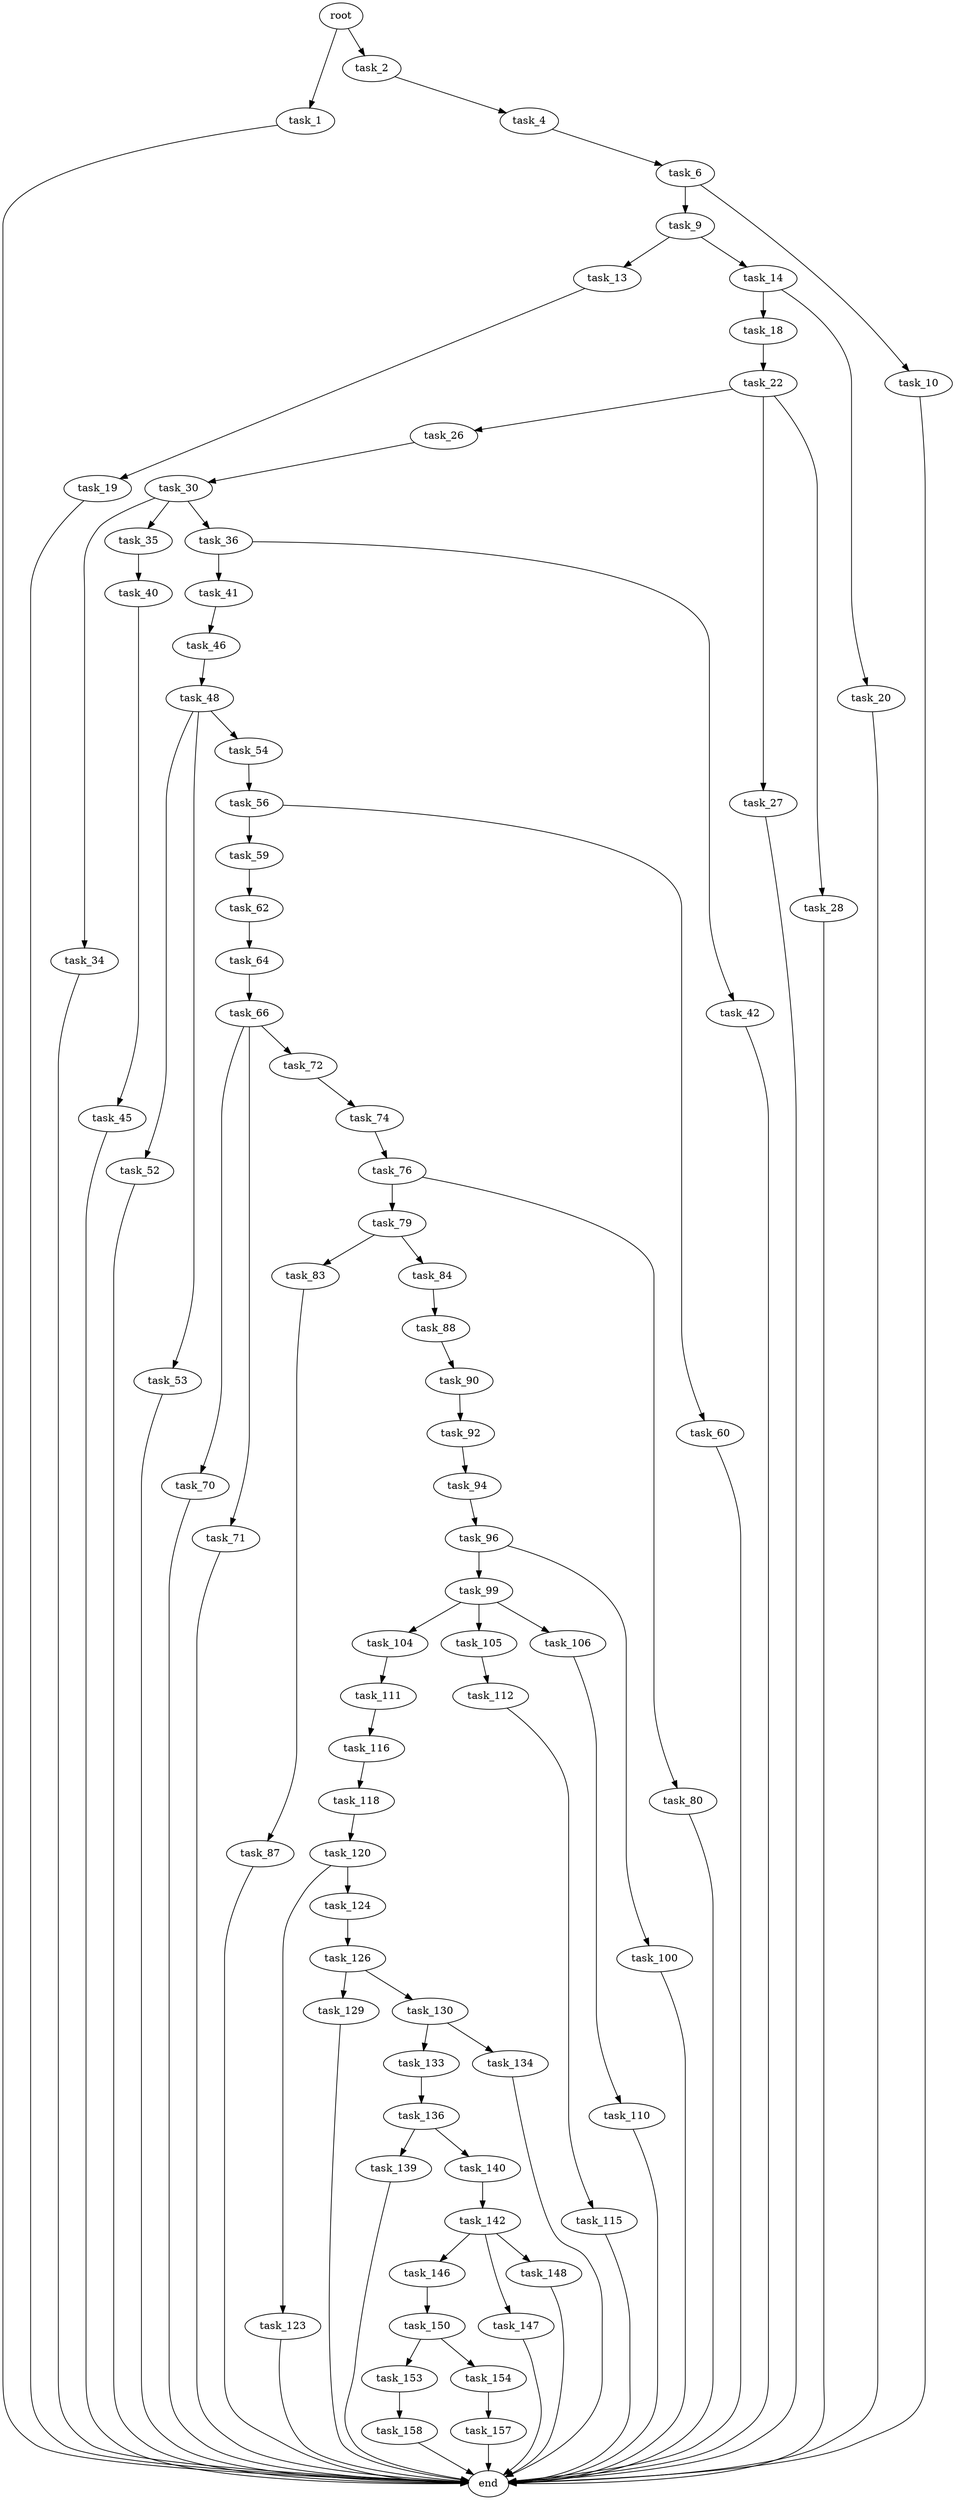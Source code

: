 digraph G {
  root [size="0.000000"];
  task_1 [size="25857280597.000000"];
  task_2 [size="94946645207.000000"];
  task_4 [size="68719476736.000000"];
  task_6 [size="338964772791.000000"];
  task_9 [size="56256205370.000000"];
  task_10 [size="26643185262.000000"];
  task_13 [size="16435723221.000000"];
  task_14 [size="11015681284.000000"];
  task_18 [size="134217728000.000000"];
  task_19 [size="14636004074.000000"];
  task_20 [size="549755813888.000000"];
  task_22 [size="23380230300.000000"];
  task_26 [size="15851734968.000000"];
  task_27 [size="782757789696.000000"];
  task_28 [size="1117065607752.000000"];
  task_30 [size="782757789696.000000"];
  task_34 [size="231928233984.000000"];
  task_35 [size="131468689415.000000"];
  task_36 [size="231928233984.000000"];
  task_40 [size="782757789696.000000"];
  task_41 [size="13760379479.000000"];
  task_42 [size="15680528986.000000"];
  task_45 [size="983664135.000000"];
  task_46 [size="549755813888.000000"];
  task_48 [size="5479310488.000000"];
  task_52 [size="28991029248.000000"];
  task_53 [size="68719476736.000000"];
  task_54 [size="246521814283.000000"];
  task_56 [size="549755813888.000000"];
  task_59 [size="40438762285.000000"];
  task_60 [size="10507305263.000000"];
  task_62 [size="24100207292.000000"];
  task_64 [size="782757789696.000000"];
  task_66 [size="617575344516.000000"];
  task_70 [size="8589934592.000000"];
  task_71 [size="2683304609.000000"];
  task_72 [size="39694018915.000000"];
  task_74 [size="591351961246.000000"];
  task_76 [size="11117768370.000000"];
  task_79 [size="475004141049.000000"];
  task_80 [size="549755813888.000000"];
  task_83 [size="8589934592.000000"];
  task_84 [size="231928233984.000000"];
  task_87 [size="480988636207.000000"];
  task_88 [size="34317402793.000000"];
  task_90 [size="30164494796.000000"];
  task_92 [size="231928233984.000000"];
  task_94 [size="68719476736.000000"];
  task_96 [size="19631781605.000000"];
  task_99 [size="22704141978.000000"];
  task_100 [size="65777485411.000000"];
  task_104 [size="231928233984.000000"];
  task_105 [size="8589934592.000000"];
  task_106 [size="44939295104.000000"];
  task_110 [size="5208479901.000000"];
  task_111 [size="8160526799.000000"];
  task_112 [size="289455151246.000000"];
  task_115 [size="3241481576.000000"];
  task_116 [size="1073741824000.000000"];
  task_118 [size="231928233984.000000"];
  task_120 [size="2849010178.000000"];
  task_123 [size="134217728000.000000"];
  task_124 [size="26591042248.000000"];
  task_126 [size="4424242230.000000"];
  task_129 [size="1073741824000.000000"];
  task_130 [size="24527234492.000000"];
  task_133 [size="26276763211.000000"];
  task_134 [size="7877353839.000000"];
  task_136 [size="368293445632.000000"];
  task_139 [size="821157035645.000000"];
  task_140 [size="1406323885.000000"];
  task_142 [size="7380510186.000000"];
  task_146 [size="27551085792.000000"];
  task_147 [size="368293445632.000000"];
  task_148 [size="68719476736.000000"];
  task_150 [size="308656238840.000000"];
  task_153 [size="640640291764.000000"];
  task_154 [size="368293445632.000000"];
  task_157 [size="1073741824000.000000"];
  task_158 [size="4088352749.000000"];
  end [size="0.000000"];

  root -> task_1 [size="1.000000"];
  root -> task_2 [size="1.000000"];
  task_1 -> end [size="1.000000"];
  task_2 -> task_4 [size="411041792.000000"];
  task_4 -> task_6 [size="134217728.000000"];
  task_6 -> task_9 [size="536870912.000000"];
  task_6 -> task_10 [size="536870912.000000"];
  task_9 -> task_13 [size="134217728.000000"];
  task_9 -> task_14 [size="134217728.000000"];
  task_10 -> end [size="1.000000"];
  task_13 -> task_19 [size="301989888.000000"];
  task_14 -> task_18 [size="33554432.000000"];
  task_14 -> task_20 [size="33554432.000000"];
  task_18 -> task_22 [size="209715200.000000"];
  task_19 -> end [size="1.000000"];
  task_20 -> end [size="1.000000"];
  task_22 -> task_26 [size="75497472.000000"];
  task_22 -> task_27 [size="75497472.000000"];
  task_22 -> task_28 [size="75497472.000000"];
  task_26 -> task_30 [size="536870912.000000"];
  task_27 -> end [size="1.000000"];
  task_28 -> end [size="1.000000"];
  task_30 -> task_34 [size="679477248.000000"];
  task_30 -> task_35 [size="679477248.000000"];
  task_30 -> task_36 [size="679477248.000000"];
  task_34 -> end [size="1.000000"];
  task_35 -> task_40 [size="209715200.000000"];
  task_36 -> task_41 [size="301989888.000000"];
  task_36 -> task_42 [size="301989888.000000"];
  task_40 -> task_45 [size="679477248.000000"];
  task_41 -> task_46 [size="301989888.000000"];
  task_42 -> end [size="1.000000"];
  task_45 -> end [size="1.000000"];
  task_46 -> task_48 [size="536870912.000000"];
  task_48 -> task_52 [size="679477248.000000"];
  task_48 -> task_53 [size="679477248.000000"];
  task_48 -> task_54 [size="679477248.000000"];
  task_52 -> end [size="1.000000"];
  task_53 -> end [size="1.000000"];
  task_54 -> task_56 [size="411041792.000000"];
  task_56 -> task_59 [size="536870912.000000"];
  task_56 -> task_60 [size="536870912.000000"];
  task_59 -> task_62 [size="679477248.000000"];
  task_60 -> end [size="1.000000"];
  task_62 -> task_64 [size="838860800.000000"];
  task_64 -> task_66 [size="679477248.000000"];
  task_66 -> task_70 [size="536870912.000000"];
  task_66 -> task_71 [size="536870912.000000"];
  task_66 -> task_72 [size="536870912.000000"];
  task_70 -> end [size="1.000000"];
  task_71 -> end [size="1.000000"];
  task_72 -> task_74 [size="33554432.000000"];
  task_74 -> task_76 [size="411041792.000000"];
  task_76 -> task_79 [size="536870912.000000"];
  task_76 -> task_80 [size="536870912.000000"];
  task_79 -> task_83 [size="301989888.000000"];
  task_79 -> task_84 [size="301989888.000000"];
  task_80 -> end [size="1.000000"];
  task_83 -> task_87 [size="33554432.000000"];
  task_84 -> task_88 [size="301989888.000000"];
  task_87 -> end [size="1.000000"];
  task_88 -> task_90 [size="33554432.000000"];
  task_90 -> task_92 [size="679477248.000000"];
  task_92 -> task_94 [size="301989888.000000"];
  task_94 -> task_96 [size="134217728.000000"];
  task_96 -> task_99 [size="536870912.000000"];
  task_96 -> task_100 [size="536870912.000000"];
  task_99 -> task_104 [size="838860800.000000"];
  task_99 -> task_105 [size="838860800.000000"];
  task_99 -> task_106 [size="838860800.000000"];
  task_100 -> end [size="1.000000"];
  task_104 -> task_111 [size="301989888.000000"];
  task_105 -> task_112 [size="33554432.000000"];
  task_106 -> task_110 [size="33554432.000000"];
  task_110 -> end [size="1.000000"];
  task_111 -> task_116 [size="301989888.000000"];
  task_112 -> task_115 [size="411041792.000000"];
  task_115 -> end [size="1.000000"];
  task_116 -> task_118 [size="838860800.000000"];
  task_118 -> task_120 [size="301989888.000000"];
  task_120 -> task_123 [size="75497472.000000"];
  task_120 -> task_124 [size="75497472.000000"];
  task_123 -> end [size="1.000000"];
  task_124 -> task_126 [size="536870912.000000"];
  task_126 -> task_129 [size="301989888.000000"];
  task_126 -> task_130 [size="301989888.000000"];
  task_129 -> end [size="1.000000"];
  task_130 -> task_133 [size="838860800.000000"];
  task_130 -> task_134 [size="838860800.000000"];
  task_133 -> task_136 [size="75497472.000000"];
  task_134 -> end [size="1.000000"];
  task_136 -> task_139 [size="411041792.000000"];
  task_136 -> task_140 [size="411041792.000000"];
  task_139 -> end [size="1.000000"];
  task_140 -> task_142 [size="33554432.000000"];
  task_142 -> task_146 [size="134217728.000000"];
  task_142 -> task_147 [size="134217728.000000"];
  task_142 -> task_148 [size="134217728.000000"];
  task_146 -> task_150 [size="536870912.000000"];
  task_147 -> end [size="1.000000"];
  task_148 -> end [size="1.000000"];
  task_150 -> task_153 [size="209715200.000000"];
  task_150 -> task_154 [size="209715200.000000"];
  task_153 -> task_158 [size="838860800.000000"];
  task_154 -> task_157 [size="411041792.000000"];
  task_157 -> end [size="1.000000"];
  task_158 -> end [size="1.000000"];
}
